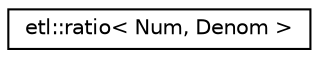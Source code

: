 digraph "Graphical Class Hierarchy"
{
  edge [fontname="Helvetica",fontsize="10",labelfontname="Helvetica",labelfontsize="10"];
  node [fontname="Helvetica",fontsize="10",shape=record];
  rankdir="LR";
  Node0 [label="etl::ratio\< Num, Denom \>",height=0.2,width=0.4,color="black", fillcolor="white", style="filled",URL="$structetl_1_1ratio.html",tooltip="The class template provides compile-time rational arithmetic support. Each instantiation of this temp..."];
}
